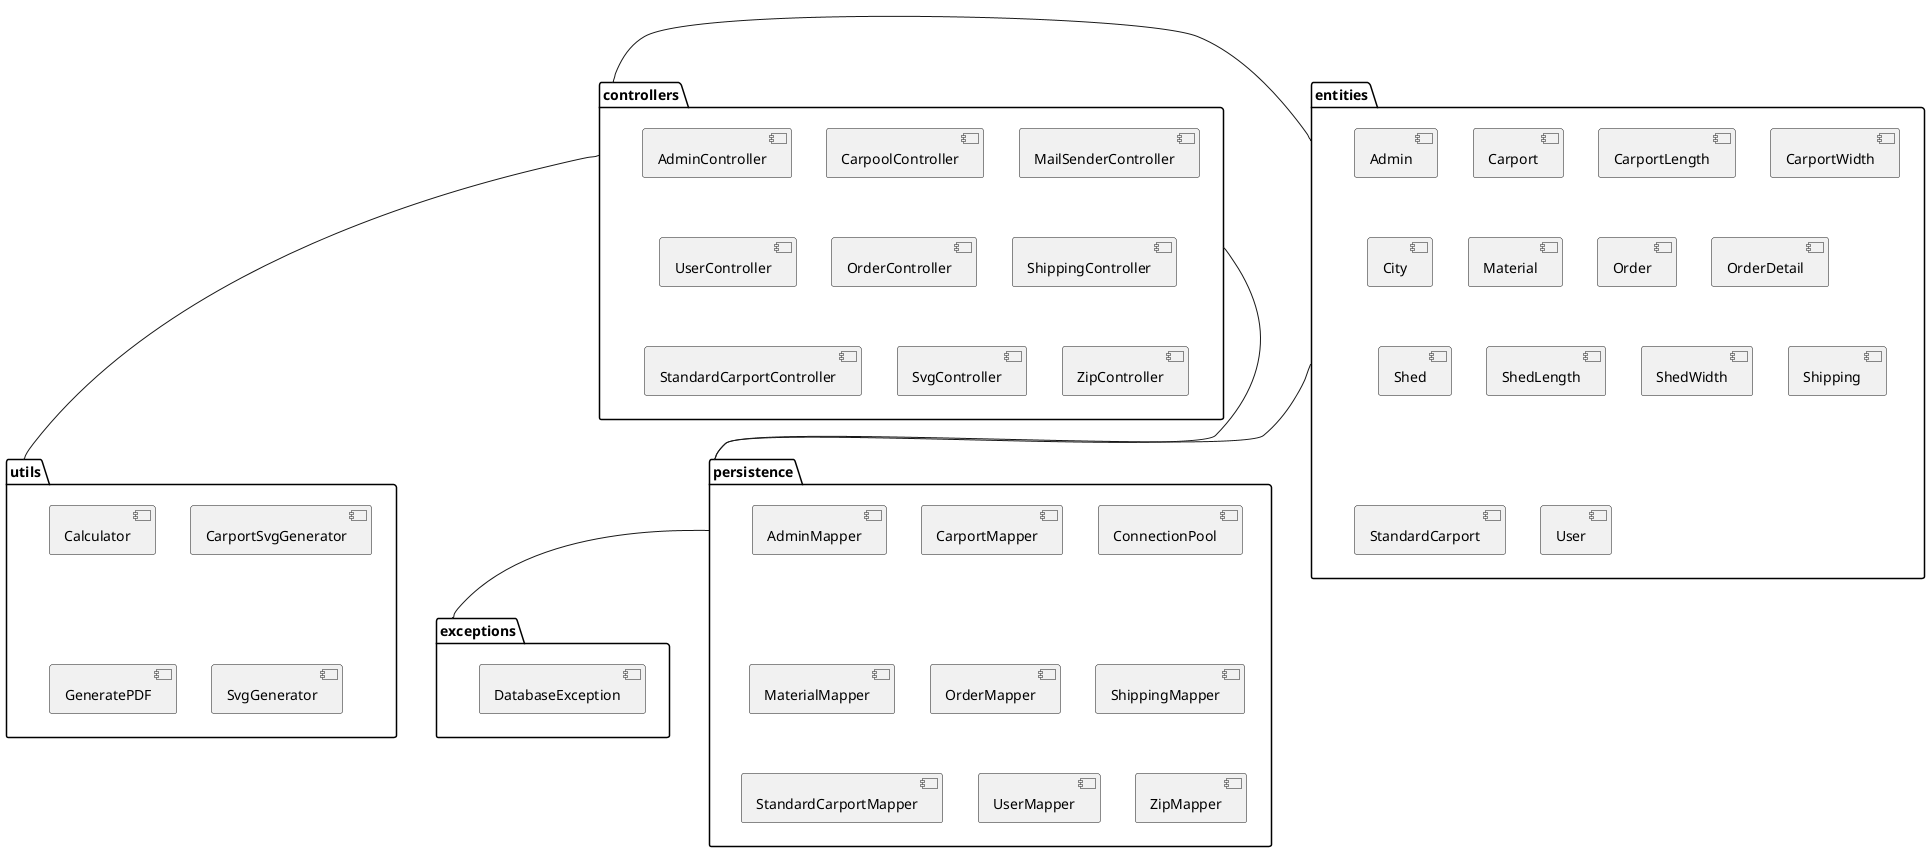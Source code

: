@startuml

package "controllers" {
    [AdminController]
    [CarpoolController]
    [MailSenderController]
    [UserController]
    [OrderController]
    [ShippingController]
    [StandardCarportController]
    [SvgController]
    [ZipController]

}
package "entities" {
    [Admin]
    [Carport]
    [CarportLength]
    [CarportWidth]
    [City]
    [Material]
    [Order]
    [OrderDetail]
    [Shed]
    [ShedLength]
    [ShedWidth]
    [Shipping]
    [StandardCarport]
    [User]
}

package "exceptions" {
    [DatabaseException]


}
package "persistence" {
    [AdminMapper]
    [CarportMapper]
    [ConnectionPool]
    [MaterialMapper]
    [OrderMapper]
    [ShippingMapper]
    [StandardCarportMapper]
    [UserMapper]
    [ZipMapper]
}

package "utils" {
    [Calculator]
    [CarportSvgGenerator]
    [GeneratePDF]
    [SvgGenerator]
}

"controllers" -- "utils"
"controllers" -- "persistence"
"persistence" -- "exceptions"
"entities" -- "persistence"
"entities" -- "controllers"




@enduml